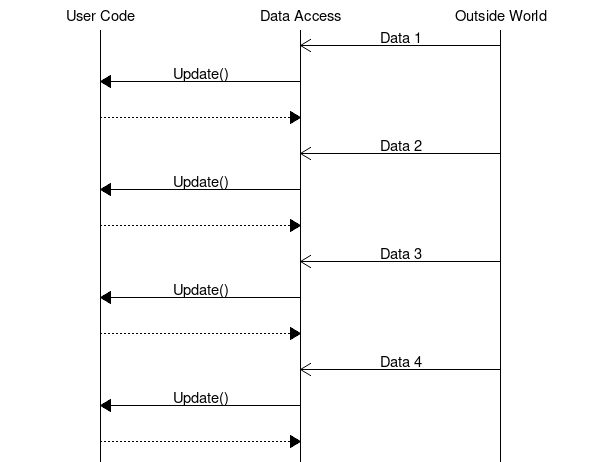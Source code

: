 /**
 *
 * Sequence chart of data triggered data access.
 *
 * @file
 * Copyright @ 2019 Audi AG. All rights reserved.
 * 
 *     This Source Code Form is subject to the terms of the Mozilla
 *     Public License, v. 2.0. If a copy of the MPL was not distributed
 *     with this file, You can obtain one at https://mozilla.org/MPL/2.0/.
 * 
 * If it is not possible or desirable to put the notice in a particular file, then
 * You may include the notice in a location (such as a LICENSE file in a
 * relevant directory) where a recipient would be likely to look for such a notice.
 * 
 * You may add additional accurate notices of copyright ownership.
 *
 */
msc {
    hscale = "1";
    "User Code", "Data Access", "Outside World";
    "Data Access" <<= "Outside World" [label="Data 1"];
    "User Code" <= "Data Access" [label="Update()"];
    "User Code" >> "Data Access";
    "Data Access" <<= "Outside World" [label="Data 2"];
    "User Code" <= "Data Access" [label="Update()"];
    "User Code" >> "Data Access";
    "Data Access" <<= "Outside World" [label="Data 3"];
    "User Code" <= "Data Access" [label="Update()"];
    "User Code" >> "Data Access";
    "Data Access" <<= "Outside World" [label="Data 4"];
    "User Code" <= "Data Access" [label="Update()"];
    "User Code" >> "Data Access";
}
